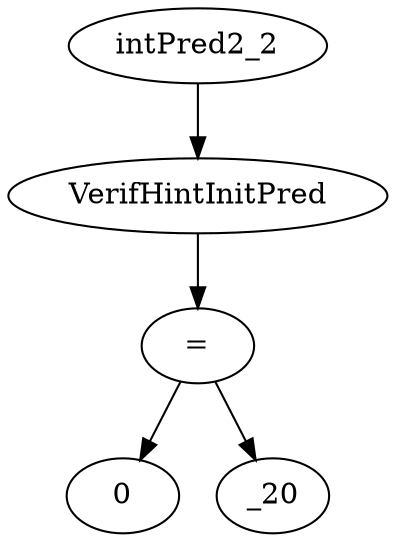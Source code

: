 digraph dag {
0 [label="intPred2_2"];
1 [label="VerifHintInitPred"];
2 [label="="];
3 [label="0"];
4 [label="_20"];
"0" -> "1"[label=""]
"1" -> "2"[label=""]
"2" -> "4"[label=""]
"2" -> "3"[label=""]
}
